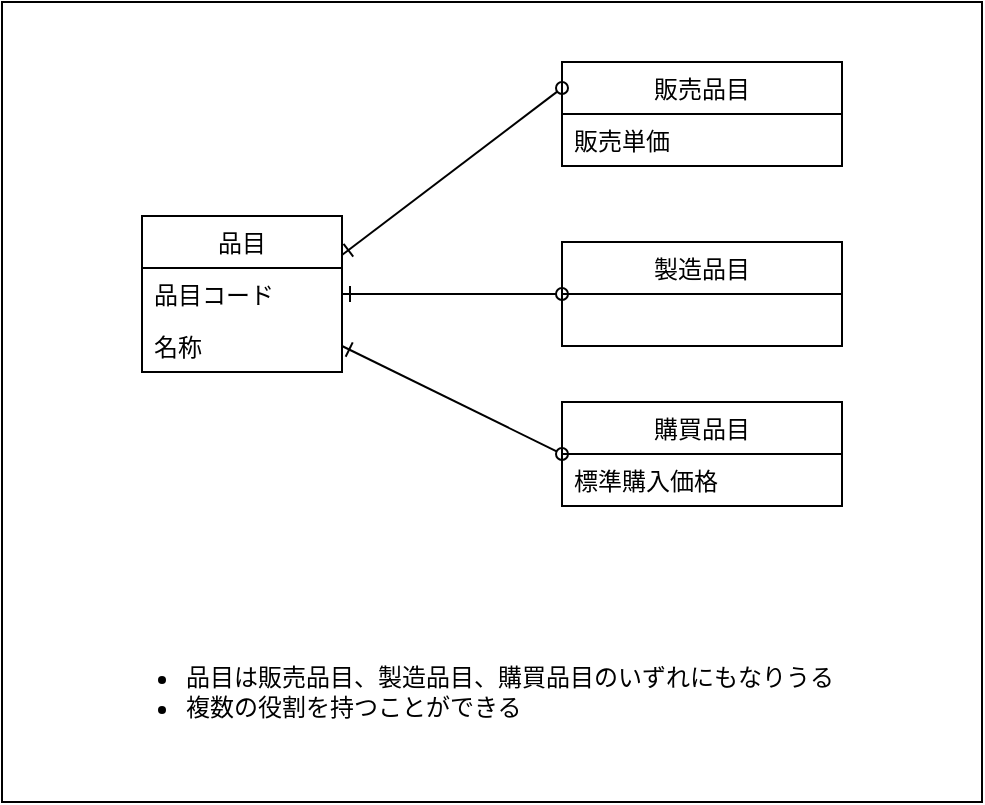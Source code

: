 <mxfile>
    <diagram id="vQG2rVUmP_15jDssrkWm" name="Page-1">
        <mxGraphModel dx="457" dy="472" grid="1" gridSize="10" guides="1" tooltips="1" connect="1" arrows="1" fold="1" page="1" pageScale="1" pageWidth="850" pageHeight="1100" math="0" shadow="0">
            <root>
                <mxCell id="0"/>
                <mxCell id="1" parent="0"/>
                <mxCell id="34" value="" style="rounded=0;whiteSpace=wrap;html=1;" parent="1" vertex="1">
                    <mxGeometry x="130" y="40" width="490" height="400" as="geometry"/>
                </mxCell>
                <mxCell id="38" value="販売品目" style="swimlane;fontStyle=0;childLayout=stackLayout;horizontal=1;startSize=26;fillColor=none;horizontalStack=0;resizeParent=1;resizeParentMax=0;resizeLast=0;collapsible=0;marginBottom=0;swimlaneLine=1;strokeColor=default;connectable=1;allowArrows=1;" parent="1" vertex="1">
                    <mxGeometry x="410" y="70" width="140" height="52" as="geometry">
                        <mxRectangle x="390" y="120" width="80" height="26" as="alternateBounds"/>
                    </mxGeometry>
                </mxCell>
                <mxCell id="46" value="販売単価" style="text;strokeColor=none;fillColor=none;align=left;verticalAlign=top;spacingLeft=4;spacingRight=4;overflow=hidden;rotatable=0;points=[[0,0.5],[1,0.5]];portConstraint=eastwest;" parent="38" vertex="1">
                    <mxGeometry y="26" width="140" height="26" as="geometry"/>
                </mxCell>
                <mxCell id="66" style="edgeStyle=none;html=1;entryX=0;entryY=0.25;entryDx=0;entryDy=0;startArrow=ERone;startFill=0;endArrow=oval;endFill=0;exitX=1;exitY=0.25;exitDx=0;exitDy=0;" parent="1" source="64" target="38" edge="1">
                    <mxGeometry relative="1" as="geometry"/>
                </mxCell>
                <mxCell id="64" value="品目" style="swimlane;fontStyle=0;childLayout=stackLayout;horizontal=1;startSize=26;fillColor=none;horizontalStack=0;resizeParent=1;resizeParentMax=0;resizeLast=0;collapsible=0;marginBottom=0;swimlaneLine=1;strokeColor=default;connectable=1;allowArrows=1;" parent="1" vertex="1">
                    <mxGeometry x="200" y="147" width="100" height="78" as="geometry">
                        <mxRectangle x="390" y="120" width="80" height="26" as="alternateBounds"/>
                    </mxGeometry>
                </mxCell>
                <mxCell id="65" value="品目コード" style="text;strokeColor=none;fillColor=none;align=left;verticalAlign=top;spacingLeft=4;spacingRight=4;overflow=hidden;rotatable=0;points=[[0,0.5],[1,0.5]];portConstraint=eastwest;" parent="64" vertex="1">
                    <mxGeometry y="26" width="100" height="26" as="geometry"/>
                </mxCell>
                <mxCell id="67" value="名称" style="text;strokeColor=none;fillColor=none;align=left;verticalAlign=top;spacingLeft=4;spacingRight=4;overflow=hidden;rotatable=0;points=[[0,0.5],[1,0.5]];portConstraint=eastwest;" parent="64" vertex="1">
                    <mxGeometry y="52" width="100" height="26" as="geometry"/>
                </mxCell>
                <mxCell id="72" value="&lt;ul&gt;&lt;li&gt;品目は販売品目、製造品目、購買品目のいずれにもなりうる&lt;/li&gt;&lt;li&gt;複数の役割を持つことができる&lt;/li&gt;&lt;/ul&gt;" style="text;html=1;strokeColor=none;fillColor=none;align=left;verticalAlign=middle;whiteSpace=wrap;rounded=0;" parent="1" vertex="1">
                    <mxGeometry x="180" y="370" width="410" height="30" as="geometry"/>
                </mxCell>
                <mxCell id="73" value="購買品目" style="swimlane;fontStyle=0;childLayout=stackLayout;horizontal=1;startSize=26;fillColor=none;horizontalStack=0;resizeParent=1;resizeParentMax=0;resizeLast=0;collapsible=0;marginBottom=0;swimlaneLine=1;strokeColor=default;connectable=1;allowArrows=1;" vertex="1" parent="1">
                    <mxGeometry x="410" y="240" width="140" height="52" as="geometry">
                        <mxRectangle x="390" y="120" width="80" height="26" as="alternateBounds"/>
                    </mxGeometry>
                </mxCell>
                <mxCell id="74" value="標準購入価格" style="text;strokeColor=none;fillColor=none;align=left;verticalAlign=top;spacingLeft=4;spacingRight=4;overflow=hidden;rotatable=0;points=[[0,0.5],[1,0.5]];portConstraint=eastwest;" vertex="1" parent="73">
                    <mxGeometry y="26" width="140" height="26" as="geometry"/>
                </mxCell>
                <mxCell id="75" value="製造品目" style="swimlane;fontStyle=0;childLayout=stackLayout;horizontal=1;startSize=26;fillColor=none;horizontalStack=0;resizeParent=1;resizeParentMax=0;resizeLast=0;collapsible=0;marginBottom=0;swimlaneLine=1;strokeColor=default;connectable=1;allowArrows=1;" vertex="1" parent="1">
                    <mxGeometry x="410" y="160" width="140" height="52" as="geometry">
                        <mxRectangle x="390" y="120" width="80" height="26" as="alternateBounds"/>
                    </mxGeometry>
                </mxCell>
                <mxCell id="77" style="edgeStyle=none;html=1;entryX=0;entryY=0.5;entryDx=0;entryDy=0;exitX=1;exitY=0.5;exitDx=0;exitDy=0;startArrow=ERone;startFill=0;endArrow=oval;endFill=0;" edge="1" parent="1" source="65" target="75">
                    <mxGeometry relative="1" as="geometry"/>
                </mxCell>
                <mxCell id="78" style="edgeStyle=none;html=1;entryX=0;entryY=0.5;entryDx=0;entryDy=0;exitX=1;exitY=0.5;exitDx=0;exitDy=0;startArrow=ERone;startFill=0;endArrow=oval;endFill=0;" edge="1" parent="1" source="67" target="73">
                    <mxGeometry relative="1" as="geometry"/>
                </mxCell>
            </root>
        </mxGraphModel>
    </diagram>
</mxfile>